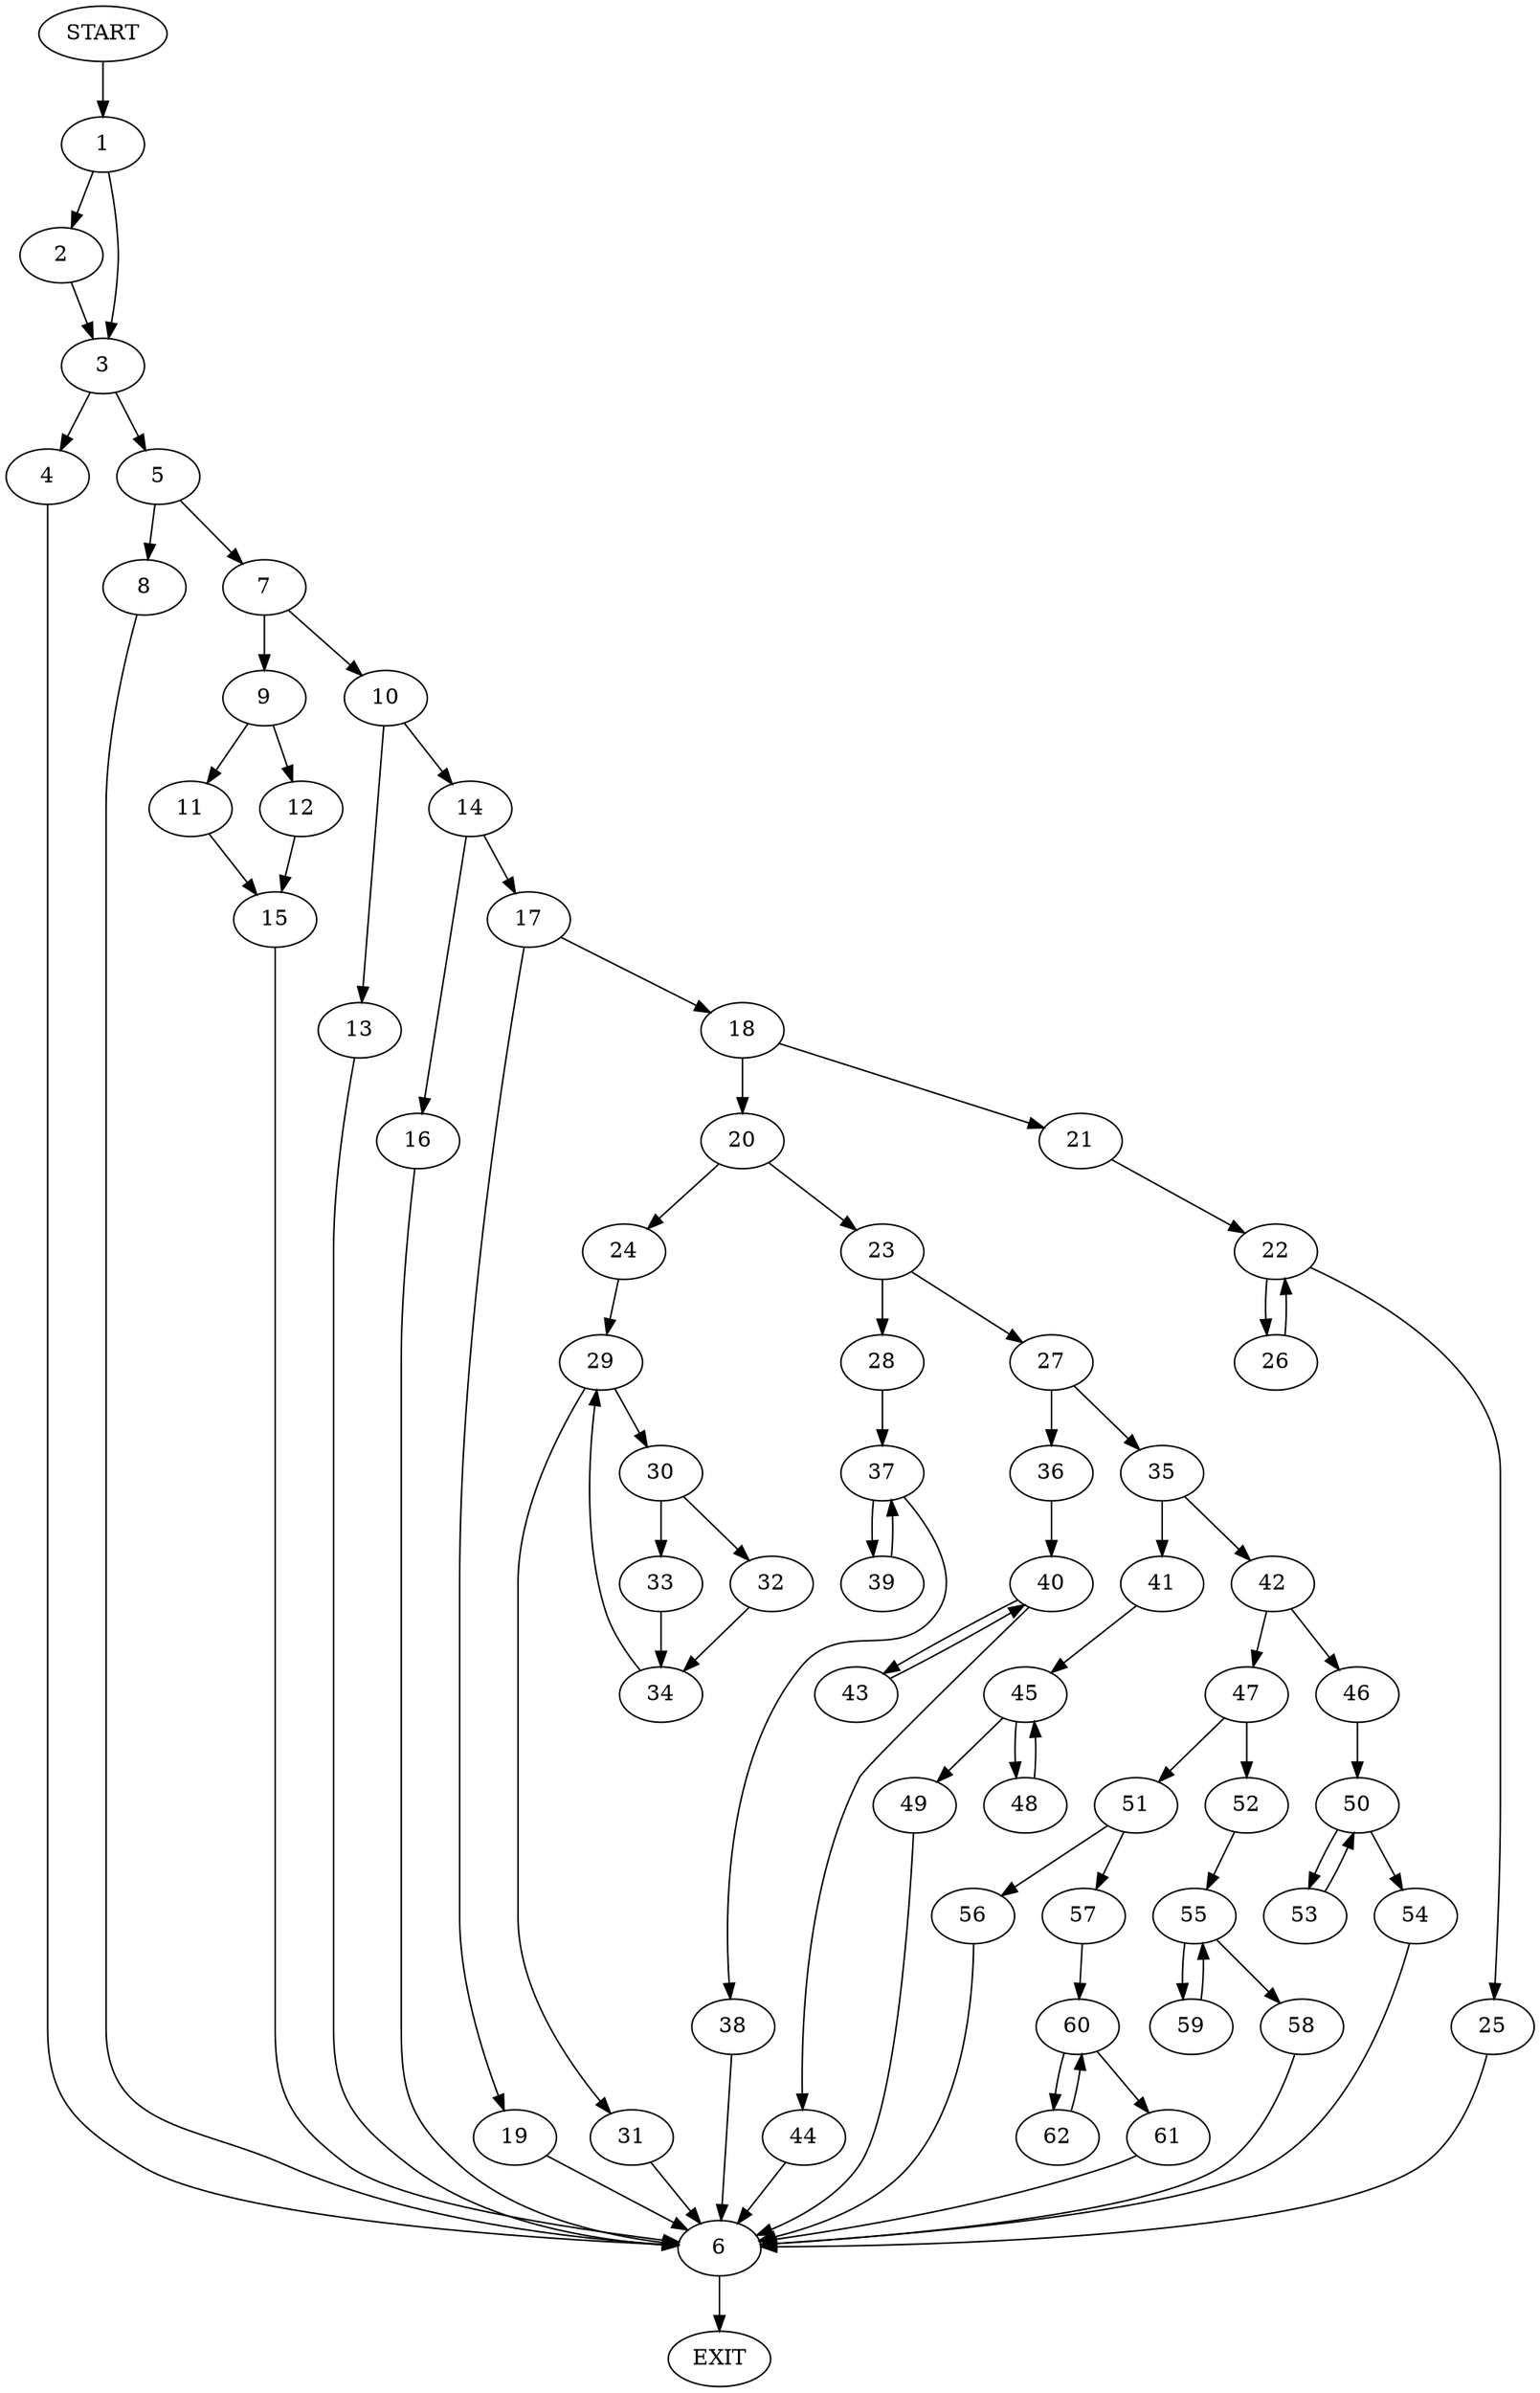 digraph {
0 [label="START"]
63 [label="EXIT"]
0 -> 1
1 -> 2
1 -> 3
2 -> 3
3 -> 4
3 -> 5
4 -> 6
5 -> 7
5 -> 8
6 -> 63
7 -> 9
7 -> 10
8 -> 6
9 -> 11
9 -> 12
10 -> 13
10 -> 14
11 -> 15
12 -> 15
15 -> 6
14 -> 16
14 -> 17
13 -> 6
16 -> 6
17 -> 18
17 -> 19
19 -> 6
18 -> 20
18 -> 21
21 -> 22
20 -> 23
20 -> 24
22 -> 25
22 -> 26
26 -> 22
25 -> 6
23 -> 27
23 -> 28
24 -> 29
29 -> 30
29 -> 31
31 -> 6
30 -> 32
30 -> 33
32 -> 34
33 -> 34
34 -> 29
27 -> 35
27 -> 36
28 -> 37
37 -> 38
37 -> 39
39 -> 37
38 -> 6
36 -> 40
35 -> 41
35 -> 42
40 -> 43
40 -> 44
44 -> 6
43 -> 40
41 -> 45
42 -> 46
42 -> 47
45 -> 48
45 -> 49
48 -> 45
49 -> 6
46 -> 50
47 -> 51
47 -> 52
50 -> 53
50 -> 54
54 -> 6
53 -> 50
52 -> 55
51 -> 56
51 -> 57
55 -> 58
55 -> 59
58 -> 6
59 -> 55
57 -> 60
56 -> 6
60 -> 61
60 -> 62
61 -> 6
62 -> 60
}
